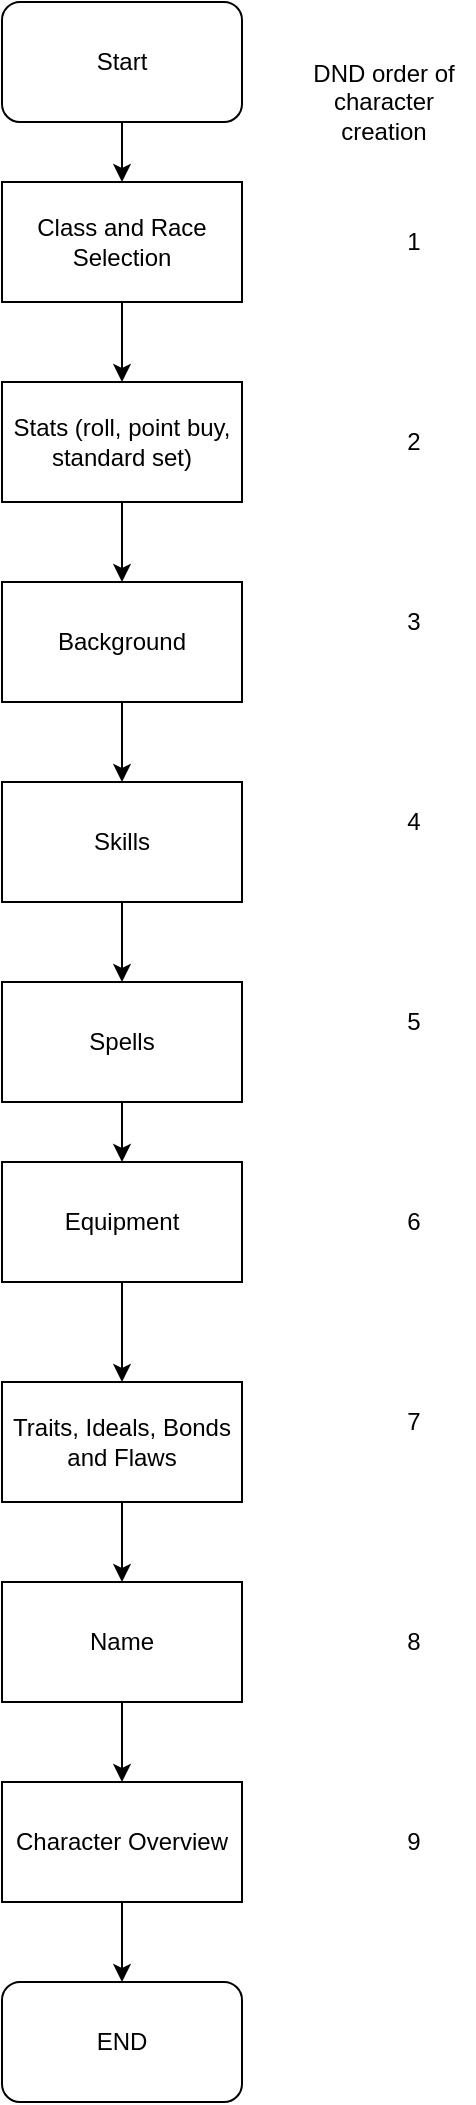 <mxfile version="13.0.3" type="device"><diagram id="QeXSyzGmXP9hUQrflnfB" name="Page-1"><mxGraphModel dx="1170" dy="733" grid="1" gridSize="10" guides="1" tooltips="1" connect="1" arrows="1" fold="1" page="1" pageScale="1" pageWidth="827" pageHeight="1169" math="0" shadow="0"><root><mxCell id="0"/><mxCell id="1" parent="0"/><mxCell id="Jn4OWkeTtiz_fz7uGmfj-6" value="" style="edgeStyle=orthogonalEdgeStyle;rounded=0;orthogonalLoop=1;jettySize=auto;html=1;" parent="1" source="Jn4OWkeTtiz_fz7uGmfj-1" target="Jn4OWkeTtiz_fz7uGmfj-5" edge="1"><mxGeometry relative="1" as="geometry"/></mxCell><mxCell id="Jn4OWkeTtiz_fz7uGmfj-1" value="Class and Race Selection" style="rounded=0;whiteSpace=wrap;html=1;" parent="1" vertex="1"><mxGeometry x="354" y="100" width="120" height="60" as="geometry"/></mxCell><mxCell id="Jn4OWkeTtiz_fz7uGmfj-4" value="" style="edgeStyle=orthogonalEdgeStyle;rounded=0;orthogonalLoop=1;jettySize=auto;html=1;" parent="1" source="Jn4OWkeTtiz_fz7uGmfj-2" target="Jn4OWkeTtiz_fz7uGmfj-1" edge="1"><mxGeometry relative="1" as="geometry"/></mxCell><mxCell id="Jn4OWkeTtiz_fz7uGmfj-2" value="Start" style="rounded=1;whiteSpace=wrap;html=1;" parent="1" vertex="1"><mxGeometry x="354" y="10" width="120" height="60" as="geometry"/></mxCell><mxCell id="Jn4OWkeTtiz_fz7uGmfj-3" value="DND order of character creation" style="text;html=1;strokeColor=none;fillColor=none;align=center;verticalAlign=middle;whiteSpace=wrap;rounded=0;" parent="1" vertex="1"><mxGeometry x="500" y="40" width="90" height="40" as="geometry"/></mxCell><mxCell id="Jn4OWkeTtiz_fz7uGmfj-8" value="" style="edgeStyle=orthogonalEdgeStyle;rounded=0;orthogonalLoop=1;jettySize=auto;html=1;" parent="1" source="Jn4OWkeTtiz_fz7uGmfj-5" target="Jn4OWkeTtiz_fz7uGmfj-7" edge="1"><mxGeometry relative="1" as="geometry"/></mxCell><mxCell id="Jn4OWkeTtiz_fz7uGmfj-5" value="Stats (roll, point buy, standard set)" style="rounded=0;whiteSpace=wrap;html=1;" parent="1" vertex="1"><mxGeometry x="354" y="200" width="120" height="60" as="geometry"/></mxCell><mxCell id="jNu7Ow7MWms7pz5fEm-G-2" value="" style="edgeStyle=orthogonalEdgeStyle;rounded=0;orthogonalLoop=1;jettySize=auto;html=1;" edge="1" parent="1" source="Jn4OWkeTtiz_fz7uGmfj-7" target="jNu7Ow7MWms7pz5fEm-G-1"><mxGeometry relative="1" as="geometry"/></mxCell><mxCell id="Jn4OWkeTtiz_fz7uGmfj-7" value="Background" style="rounded=0;whiteSpace=wrap;html=1;" parent="1" vertex="1"><mxGeometry x="354" y="300" width="120" height="60" as="geometry"/></mxCell><mxCell id="Jn4OWkeTtiz_fz7uGmfj-12" value="" style="edgeStyle=orthogonalEdgeStyle;rounded=0;orthogonalLoop=1;jettySize=auto;html=1;" parent="1" source="Jn4OWkeTtiz_fz7uGmfj-9" target="Jn4OWkeTtiz_fz7uGmfj-11" edge="1"><mxGeometry relative="1" as="geometry"/></mxCell><mxCell id="Jn4OWkeTtiz_fz7uGmfj-9" value="Spells" style="rounded=0;whiteSpace=wrap;html=1;" parent="1" vertex="1"><mxGeometry x="354" y="500" width="120" height="60" as="geometry"/></mxCell><mxCell id="jNu7Ow7MWms7pz5fEm-G-5" value="" style="edgeStyle=orthogonalEdgeStyle;rounded=0;orthogonalLoop=1;jettySize=auto;html=1;" edge="1" parent="1" source="Jn4OWkeTtiz_fz7uGmfj-11" target="jNu7Ow7MWms7pz5fEm-G-4"><mxGeometry relative="1" as="geometry"/></mxCell><mxCell id="Jn4OWkeTtiz_fz7uGmfj-11" value="Equipment" style="rounded=0;whiteSpace=wrap;html=1;" parent="1" vertex="1"><mxGeometry x="354" y="590" width="120" height="60" as="geometry"/></mxCell><mxCell id="jNu7Ow7MWms7pz5fEm-G-3" value="" style="edgeStyle=orthogonalEdgeStyle;rounded=0;orthogonalLoop=1;jettySize=auto;html=1;" edge="1" parent="1" source="jNu7Ow7MWms7pz5fEm-G-1" target="Jn4OWkeTtiz_fz7uGmfj-9"><mxGeometry relative="1" as="geometry"/></mxCell><mxCell id="jNu7Ow7MWms7pz5fEm-G-1" value="Skills" style="rounded=0;whiteSpace=wrap;html=1;" vertex="1" parent="1"><mxGeometry x="354" y="400" width="120" height="60" as="geometry"/></mxCell><mxCell id="jNu7Ow7MWms7pz5fEm-G-7" value="" style="edgeStyle=orthogonalEdgeStyle;rounded=0;orthogonalLoop=1;jettySize=auto;html=1;" edge="1" parent="1" source="jNu7Ow7MWms7pz5fEm-G-4" target="jNu7Ow7MWms7pz5fEm-G-6"><mxGeometry relative="1" as="geometry"/></mxCell><mxCell id="jNu7Ow7MWms7pz5fEm-G-4" value="Traits, Ideals, Bonds and Flaws" style="rounded=0;whiteSpace=wrap;html=1;" vertex="1" parent="1"><mxGeometry x="354" y="700" width="120" height="60" as="geometry"/></mxCell><mxCell id="jNu7Ow7MWms7pz5fEm-G-12" value="" style="edgeStyle=orthogonalEdgeStyle;rounded=0;orthogonalLoop=1;jettySize=auto;html=1;" edge="1" parent="1" source="jNu7Ow7MWms7pz5fEm-G-6" target="jNu7Ow7MWms7pz5fEm-G-10"><mxGeometry relative="1" as="geometry"/></mxCell><mxCell id="jNu7Ow7MWms7pz5fEm-G-6" value="Name" style="rounded=0;whiteSpace=wrap;html=1;" vertex="1" parent="1"><mxGeometry x="354" y="800" width="120" height="60" as="geometry"/></mxCell><mxCell id="jNu7Ow7MWms7pz5fEm-G-8" value="END" style="rounded=1;whiteSpace=wrap;html=1;" vertex="1" parent="1"><mxGeometry x="354" y="1000" width="120" height="60" as="geometry"/></mxCell><mxCell id="jNu7Ow7MWms7pz5fEm-G-11" value="" style="edgeStyle=orthogonalEdgeStyle;rounded=0;orthogonalLoop=1;jettySize=auto;html=1;" edge="1" parent="1" source="jNu7Ow7MWms7pz5fEm-G-10" target="jNu7Ow7MWms7pz5fEm-G-8"><mxGeometry relative="1" as="geometry"/></mxCell><mxCell id="jNu7Ow7MWms7pz5fEm-G-10" value="Character Overview" style="rounded=0;whiteSpace=wrap;html=1;" vertex="1" parent="1"><mxGeometry x="354" y="900" width="120" height="60" as="geometry"/></mxCell><mxCell id="jNu7Ow7MWms7pz5fEm-G-13" value="1" style="text;html=1;strokeColor=none;fillColor=none;align=center;verticalAlign=middle;whiteSpace=wrap;rounded=0;" vertex="1" parent="1"><mxGeometry x="540" y="120" width="40" height="20" as="geometry"/></mxCell><mxCell id="jNu7Ow7MWms7pz5fEm-G-14" value="2" style="text;html=1;strokeColor=none;fillColor=none;align=center;verticalAlign=middle;whiteSpace=wrap;rounded=0;" vertex="1" parent="1"><mxGeometry x="540" y="220" width="40" height="20" as="geometry"/></mxCell><mxCell id="jNu7Ow7MWms7pz5fEm-G-15" value="3" style="text;html=1;strokeColor=none;fillColor=none;align=center;verticalAlign=middle;whiteSpace=wrap;rounded=0;" vertex="1" parent="1"><mxGeometry x="540" y="310" width="40" height="20" as="geometry"/></mxCell><mxCell id="jNu7Ow7MWms7pz5fEm-G-16" value="4" style="text;html=1;strokeColor=none;fillColor=none;align=center;verticalAlign=middle;whiteSpace=wrap;rounded=0;" vertex="1" parent="1"><mxGeometry x="540" y="410" width="40" height="20" as="geometry"/></mxCell><mxCell id="jNu7Ow7MWms7pz5fEm-G-17" value="5" style="text;html=1;strokeColor=none;fillColor=none;align=center;verticalAlign=middle;whiteSpace=wrap;rounded=0;" vertex="1" parent="1"><mxGeometry x="540" y="510" width="40" height="20" as="geometry"/></mxCell><mxCell id="jNu7Ow7MWms7pz5fEm-G-18" value="6" style="text;html=1;strokeColor=none;fillColor=none;align=center;verticalAlign=middle;whiteSpace=wrap;rounded=0;" vertex="1" parent="1"><mxGeometry x="540" y="610" width="40" height="20" as="geometry"/></mxCell><mxCell id="jNu7Ow7MWms7pz5fEm-G-19" value="7" style="text;html=1;strokeColor=none;fillColor=none;align=center;verticalAlign=middle;whiteSpace=wrap;rounded=0;" vertex="1" parent="1"><mxGeometry x="540" y="710" width="40" height="20" as="geometry"/></mxCell><mxCell id="jNu7Ow7MWms7pz5fEm-G-20" value="8" style="text;html=1;strokeColor=none;fillColor=none;align=center;verticalAlign=middle;whiteSpace=wrap;rounded=0;" vertex="1" parent="1"><mxGeometry x="540" y="820" width="40" height="20" as="geometry"/></mxCell><mxCell id="jNu7Ow7MWms7pz5fEm-G-21" value="9" style="text;html=1;strokeColor=none;fillColor=none;align=center;verticalAlign=middle;whiteSpace=wrap;rounded=0;" vertex="1" parent="1"><mxGeometry x="540" y="920" width="40" height="20" as="geometry"/></mxCell></root></mxGraphModel></diagram></mxfile>